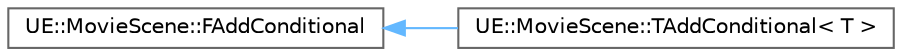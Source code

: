 digraph "Graphical Class Hierarchy"
{
 // INTERACTIVE_SVG=YES
 // LATEX_PDF_SIZE
  bgcolor="transparent";
  edge [fontname=Helvetica,fontsize=10,labelfontname=Helvetica,labelfontsize=10];
  node [fontname=Helvetica,fontsize=10,shape=box,height=0.2,width=0.4];
  rankdir="LR";
  Node0 [id="Node000000",label="UE::MovieScene::FAddConditional",height=0.2,width=0.4,color="grey40", fillcolor="white", style="filled",URL="$d7/d9c/structUE_1_1MovieScene_1_1FAddConditional.html",tooltip="Implemtntation of a contitional untyped add payload."];
  Node0 -> Node1 [id="edge9416_Node000000_Node000001",dir="back",color="steelblue1",style="solid",tooltip=" "];
  Node1 [id="Node000001",label="UE::MovieScene::TAddConditional\< T \>",height=0.2,width=0.4,color="grey40", fillcolor="white", style="filled",URL="$d7/d60/structUE_1_1MovieScene_1_1TAddConditional.html",tooltip="Implemtntation of a conditional typed add payload."];
}
